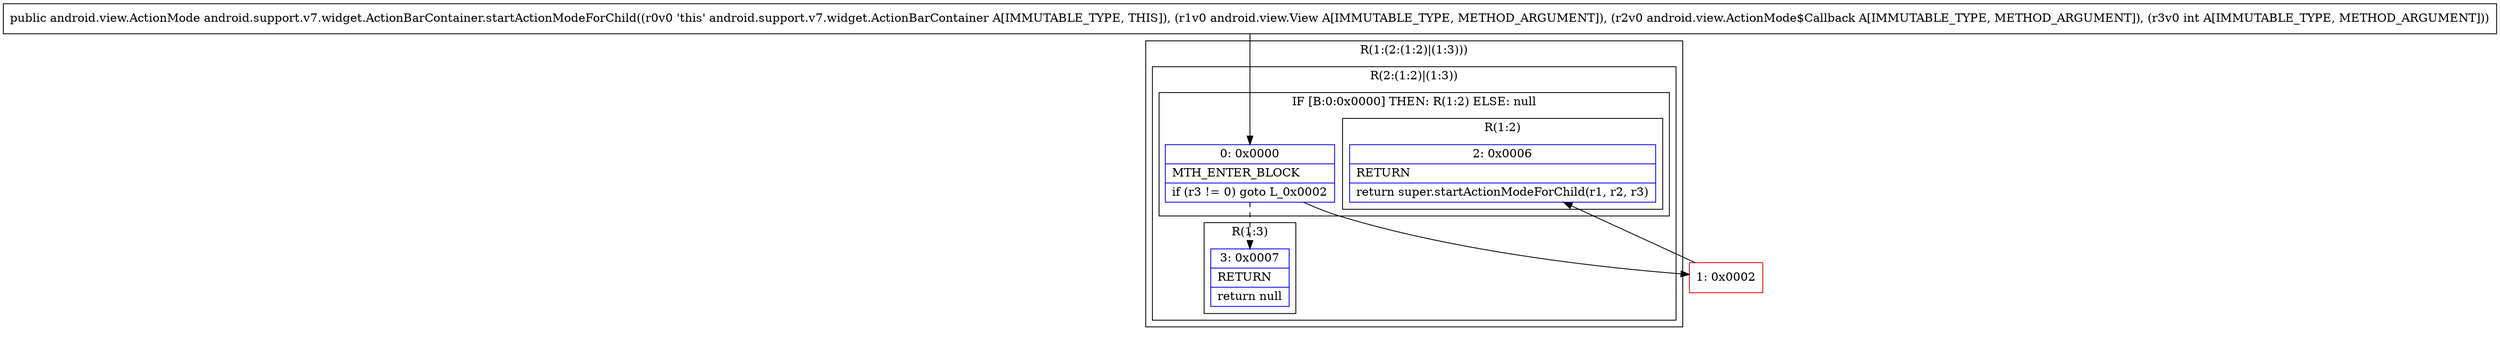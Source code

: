 digraph "CFG forandroid.support.v7.widget.ActionBarContainer.startActionModeForChild(Landroid\/view\/View;Landroid\/view\/ActionMode$Callback;I)Landroid\/view\/ActionMode;" {
subgraph cluster_Region_280173909 {
label = "R(1:(2:(1:2)|(1:3)))";
node [shape=record,color=blue];
subgraph cluster_Region_1506124805 {
label = "R(2:(1:2)|(1:3))";
node [shape=record,color=blue];
subgraph cluster_IfRegion_700613531 {
label = "IF [B:0:0x0000] THEN: R(1:2) ELSE: null";
node [shape=record,color=blue];
Node_0 [shape=record,label="{0\:\ 0x0000|MTH_ENTER_BLOCK\l|if (r3 != 0) goto L_0x0002\l}"];
subgraph cluster_Region_2035476124 {
label = "R(1:2)";
node [shape=record,color=blue];
Node_2 [shape=record,label="{2\:\ 0x0006|RETURN\l|return super.startActionModeForChild(r1, r2, r3)\l}"];
}
}
subgraph cluster_Region_1896023382 {
label = "R(1:3)";
node [shape=record,color=blue];
Node_3 [shape=record,label="{3\:\ 0x0007|RETURN\l|return null\l}"];
}
}
}
Node_1 [shape=record,color=red,label="{1\:\ 0x0002}"];
MethodNode[shape=record,label="{public android.view.ActionMode android.support.v7.widget.ActionBarContainer.startActionModeForChild((r0v0 'this' android.support.v7.widget.ActionBarContainer A[IMMUTABLE_TYPE, THIS]), (r1v0 android.view.View A[IMMUTABLE_TYPE, METHOD_ARGUMENT]), (r2v0 android.view.ActionMode$Callback A[IMMUTABLE_TYPE, METHOD_ARGUMENT]), (r3v0 int A[IMMUTABLE_TYPE, METHOD_ARGUMENT])) }"];
MethodNode -> Node_0;
Node_0 -> Node_1;
Node_0 -> Node_3[style=dashed];
Node_1 -> Node_2;
}

